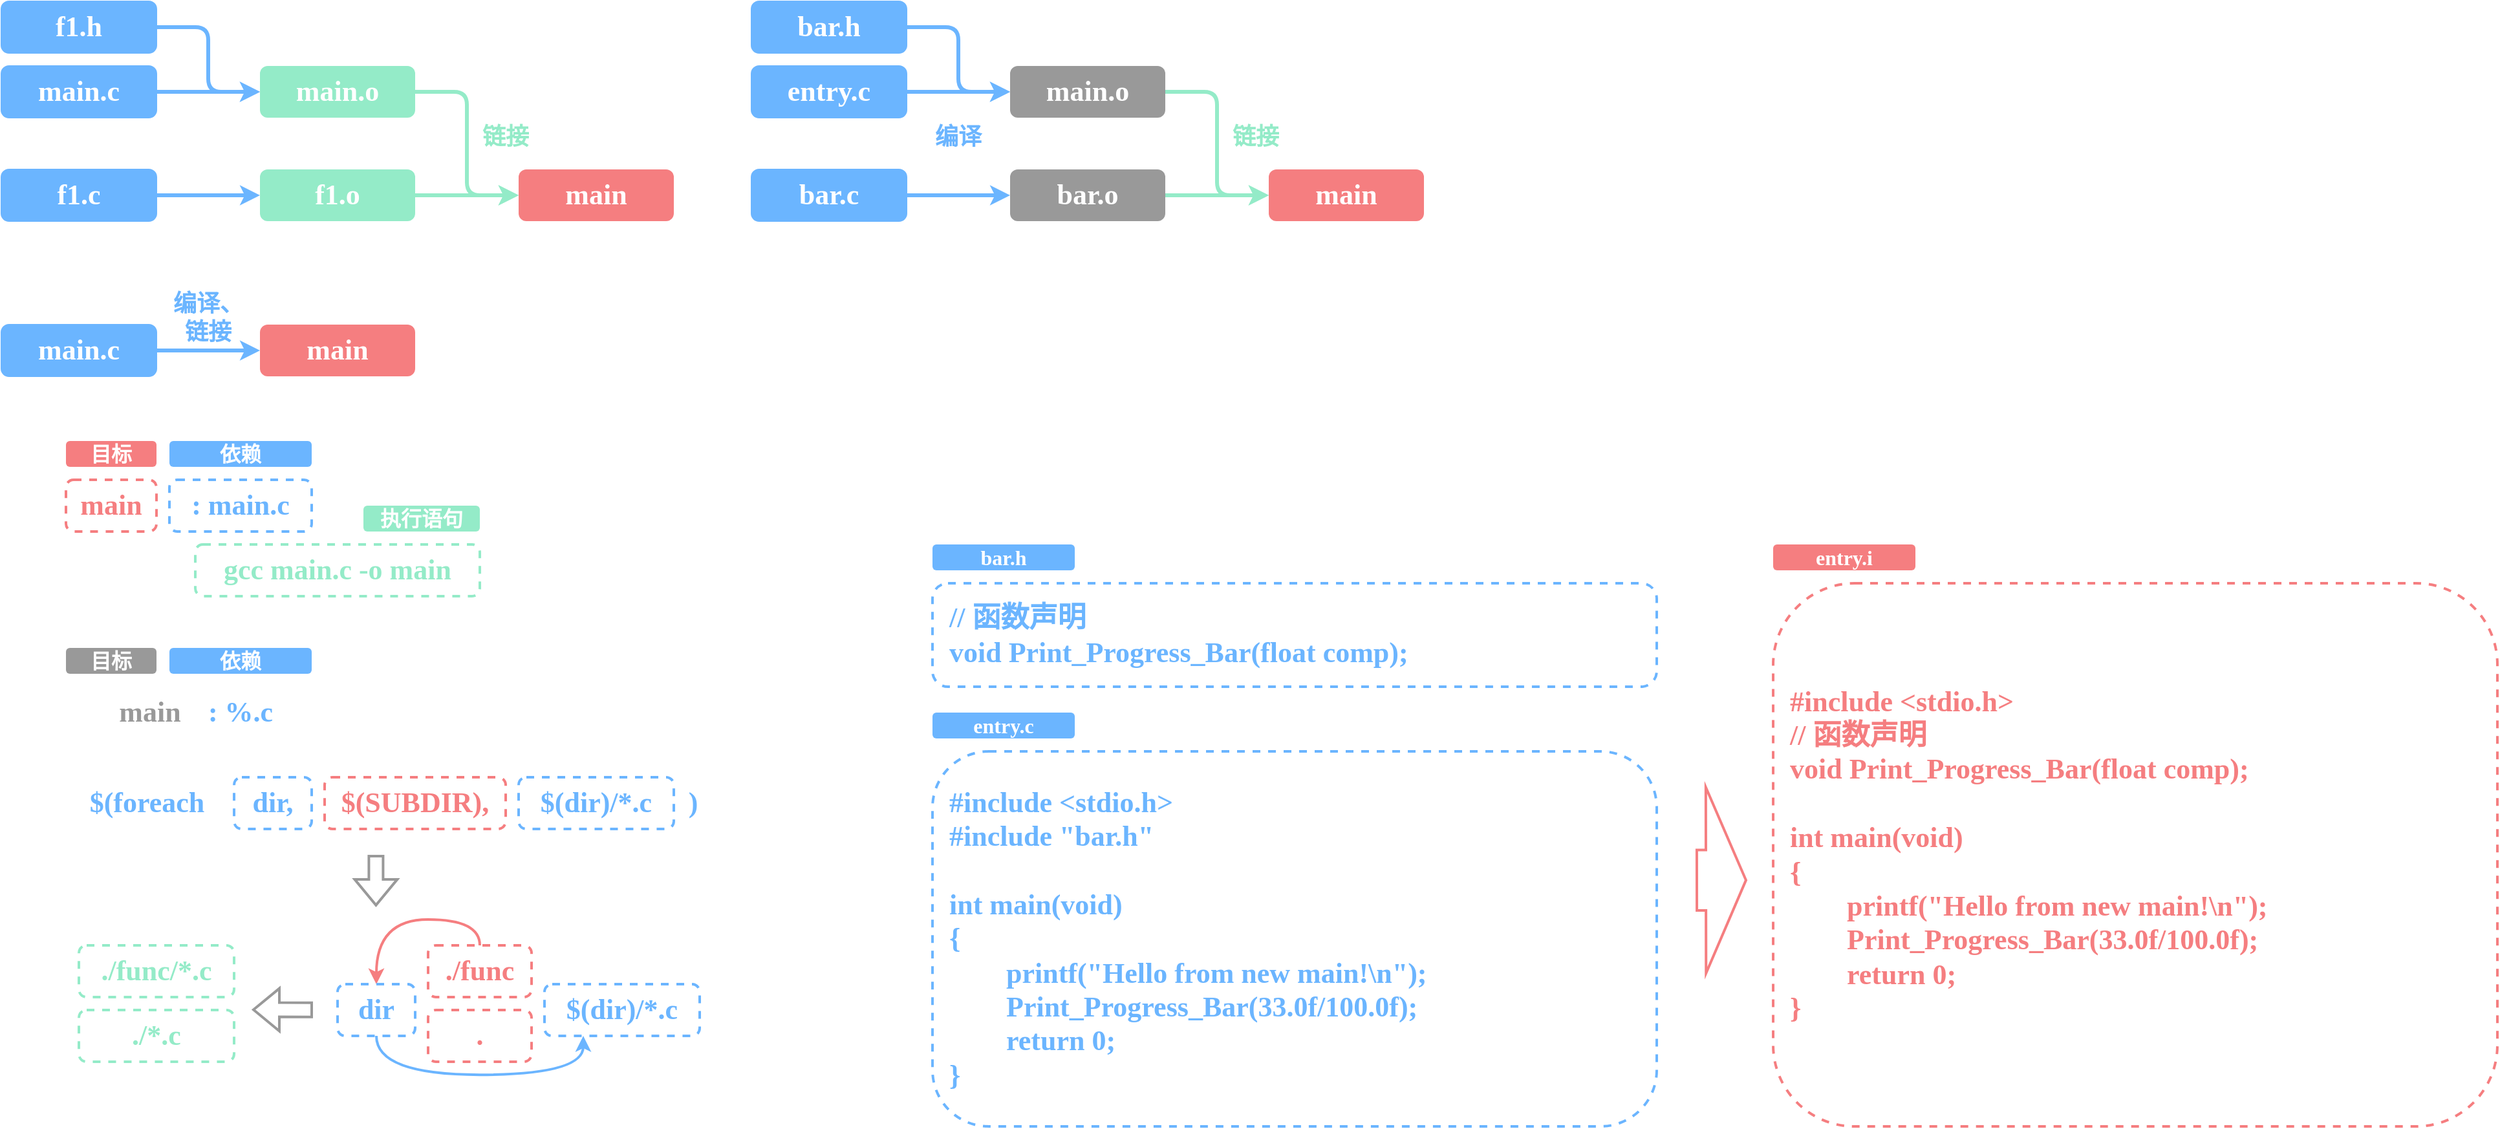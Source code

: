 <mxfile version="20.8.16" type="device"><diagram name="第 1 页" id="FBhuhilKmYYwcZSIrgZr"><mxGraphModel dx="1424" dy="826" grid="1" gridSize="10" guides="1" tooltips="1" connect="1" arrows="1" fold="1" page="1" pageScale="1" pageWidth="827" pageHeight="1169" math="0" shadow="0"><root><mxCell id="0"/><mxCell id="1" parent="0"/><mxCell id="dmTh6fYggep_ElsgC0sf-10" style="edgeStyle=orthogonalEdgeStyle;rounded=0;orthogonalLoop=1;jettySize=auto;html=1;exitX=1;exitY=0.5;exitDx=0;exitDy=0;entryX=0;entryY=0.5;entryDx=0;entryDy=0;strokeColor=#6BB5FF;strokeWidth=3;" parent="1" source="dmTh6fYggep_ElsgC0sf-2" target="dmTh6fYggep_ElsgC0sf-7" edge="1"><mxGeometry relative="1" as="geometry"/></mxCell><mxCell id="dmTh6fYggep_ElsgC0sf-2" value="main.c" style="rounded=1;whiteSpace=wrap;html=1;fillColor=#6BB5FF;strokeColor=#6BB5FF;fontStyle=1;fontFamily=Comic Sans MS;fontSize=22;fontColor=#FFFFFF;" parent="1" vertex="1"><mxGeometry x="240" y="240" width="120" height="40" as="geometry"/></mxCell><mxCell id="dmTh6fYggep_ElsgC0sf-14" style="edgeStyle=orthogonalEdgeStyle;rounded=0;orthogonalLoop=1;jettySize=auto;html=1;exitX=1;exitY=0.5;exitDx=0;exitDy=0;entryX=0;entryY=0.5;entryDx=0;entryDy=0;strokeColor=#6BB5FF;strokeWidth=3;" parent="1" source="dmTh6fYggep_ElsgC0sf-6" target="dmTh6fYggep_ElsgC0sf-13" edge="1"><mxGeometry relative="1" as="geometry"/></mxCell><mxCell id="dmTh6fYggep_ElsgC0sf-6" value="f1.c" style="rounded=1;whiteSpace=wrap;html=1;fillColor=#6BB5FF;strokeColor=#6BB5FF;fontStyle=1;fontFamily=Comic Sans MS;fontSize=22;fontColor=#FFFFFF;" parent="1" vertex="1"><mxGeometry x="240" y="320" width="120" height="40" as="geometry"/></mxCell><mxCell id="dmTh6fYggep_ElsgC0sf-17" style="edgeStyle=orthogonalEdgeStyle;rounded=1;orthogonalLoop=1;jettySize=auto;html=1;exitX=1;exitY=0.5;exitDx=0;exitDy=0;entryX=0;entryY=0.5;entryDx=0;entryDy=0;strokeColor=#94EBC8;strokeWidth=3;fontFamily=HYYouYuan;fontSize=18;fontColor=#6BB5FF;" parent="1" source="dmTh6fYggep_ElsgC0sf-7" target="dmTh6fYggep_ElsgC0sf-16" edge="1"><mxGeometry relative="1" as="geometry"/></mxCell><mxCell id="dmTh6fYggep_ElsgC0sf-7" value="main.o" style="rounded=1;whiteSpace=wrap;html=1;fillColor=#94EBC8;strokeColor=none;fontStyle=1;fontFamily=Comic Sans MS;fontSize=22;fontColor=#FFFFFF;" parent="1" vertex="1"><mxGeometry x="440" y="240" width="120" height="40" as="geometry"/></mxCell><mxCell id="dmTh6fYggep_ElsgC0sf-12" style="edgeStyle=orthogonalEdgeStyle;rounded=1;orthogonalLoop=1;jettySize=auto;html=1;exitX=1;exitY=0.5;exitDx=0;exitDy=0;entryX=0;entryY=0.5;entryDx=0;entryDy=0;strokeColor=#6BB5FF;strokeWidth=3;" parent="1" source="dmTh6fYggep_ElsgC0sf-11" target="dmTh6fYggep_ElsgC0sf-7" edge="1"><mxGeometry relative="1" as="geometry"/></mxCell><mxCell id="dmTh6fYggep_ElsgC0sf-11" value="f1.h" style="rounded=1;whiteSpace=wrap;html=1;fillColor=#6BB5FF;strokeColor=#6BB5FF;fontStyle=1;fontFamily=Comic Sans MS;fontSize=22;fontColor=#FFFFFF;" parent="1" vertex="1"><mxGeometry x="240" y="190" width="120" height="40" as="geometry"/></mxCell><mxCell id="dmTh6fYggep_ElsgC0sf-18" style="edgeStyle=orthogonalEdgeStyle;rounded=1;orthogonalLoop=1;jettySize=auto;html=1;exitX=1;exitY=0.5;exitDx=0;exitDy=0;strokeColor=#94EBC8;strokeWidth=3;fontFamily=HYYouYuan;fontSize=18;fontColor=#6BB5FF;" parent="1" source="dmTh6fYggep_ElsgC0sf-13" edge="1"><mxGeometry relative="1" as="geometry"><mxPoint x="640" y="340" as="targetPoint"/></mxGeometry></mxCell><mxCell id="dmTh6fYggep_ElsgC0sf-13" value="f1.o" style="rounded=1;whiteSpace=wrap;html=1;fillColor=#94EBC8;strokeColor=none;fontStyle=1;fontFamily=Comic Sans MS;fontSize=22;fontColor=#FFFFFF;" parent="1" vertex="1"><mxGeometry x="440" y="320" width="120" height="40" as="geometry"/></mxCell><mxCell id="dmTh6fYggep_ElsgC0sf-16" value="main" style="rounded=1;whiteSpace=wrap;html=1;fillColor=#F57E80;strokeColor=none;fontStyle=1;fontFamily=Comic Sans MS;fontSize=22;fontColor=#FFFFFF;" parent="1" vertex="1"><mxGeometry x="640" y="320" width="120" height="40" as="geometry"/></mxCell><mxCell id="dmTh6fYggep_ElsgC0sf-19" value="链接" style="text;html=1;strokeColor=none;fillColor=none;align=center;verticalAlign=middle;whiteSpace=wrap;rounded=0;fontFamily=HYYouYuan;fontSize=18;fontStyle=1;fontColor=#94EBC8;" parent="1" vertex="1"><mxGeometry x="600" y="280" width="60" height="30" as="geometry"/></mxCell><mxCell id="dmTh6fYggep_ElsgC0sf-23" style="edgeStyle=orthogonalEdgeStyle;rounded=1;orthogonalLoop=1;jettySize=auto;html=1;exitX=1;exitY=0.5;exitDx=0;exitDy=0;entryX=0;entryY=0.5;entryDx=0;entryDy=0;strokeColor=#6BB5FF;strokeWidth=3;fontFamily=HYYouYuan;fontSize=18;fontColor=#94EBC8;" parent="1" source="dmTh6fYggep_ElsgC0sf-21" target="dmTh6fYggep_ElsgC0sf-22" edge="1"><mxGeometry relative="1" as="geometry"/></mxCell><mxCell id="dmTh6fYggep_ElsgC0sf-21" value="main.c" style="rounded=1;whiteSpace=wrap;html=1;fillColor=#6BB5FF;strokeColor=#6BB5FF;fontStyle=1;fontFamily=Comic Sans MS;fontSize=22;fontColor=#FFFFFF;" parent="1" vertex="1"><mxGeometry x="240" y="440" width="120" height="40" as="geometry"/></mxCell><mxCell id="dmTh6fYggep_ElsgC0sf-22" value="main" style="rounded=1;whiteSpace=wrap;html=1;fillColor=#F57E80;strokeColor=none;fontStyle=1;fontFamily=Comic Sans MS;fontSize=22;fontColor=#FFFFFF;" parent="1" vertex="1"><mxGeometry x="440" y="440" width="120" height="40" as="geometry"/></mxCell><mxCell id="dmTh6fYggep_ElsgC0sf-24" value="编译、链接" style="text;html=1;strokeColor=none;fillColor=none;align=center;verticalAlign=middle;whiteSpace=wrap;rounded=0;fontFamily=HYYouYuan;fontSize=18;fontStyle=1;fontColor=#6BB5FF;" parent="1" vertex="1"><mxGeometry x="370" y="420" width="60" height="30" as="geometry"/></mxCell><mxCell id="dmTh6fYggep_ElsgC0sf-25" value=": main.c" style="rounded=1;whiteSpace=wrap;html=1;fillColor=none;strokeColor=#6BB5FF;fontStyle=1;fontFamily=Comic Sans MS;fontSize=22;fontColor=#6BB5FF;dashed=1;strokeWidth=2;" parent="1" vertex="1"><mxGeometry x="370" y="560" width="110" height="40" as="geometry"/></mxCell><mxCell id="dmTh6fYggep_ElsgC0sf-26" value="main" style="rounded=1;whiteSpace=wrap;html=1;fillColor=none;strokeColor=#F57E80;fontStyle=1;fontFamily=Comic Sans MS;fontSize=22;fontColor=#F57E80;dashed=1;strokeWidth=2;" parent="1" vertex="1"><mxGeometry x="290" y="560" width="70" height="40" as="geometry"/></mxCell><mxCell id="dmTh6fYggep_ElsgC0sf-28" value="gcc main.c -o main" style="rounded=1;whiteSpace=wrap;html=1;fillColor=none;strokeColor=#94EBC8;fontStyle=1;fontFamily=Comic Sans MS;fontSize=22;fontColor=#94EBC8;dashed=1;strokeWidth=2;" parent="1" vertex="1"><mxGeometry x="390" y="610" width="220" height="40" as="geometry"/></mxCell><mxCell id="dmTh6fYggep_ElsgC0sf-31" value="目标" style="text;html=1;strokeColor=none;fillColor=#F57E80;align=center;verticalAlign=middle;whiteSpace=wrap;rounded=1;fontSize=16;fontFamily=HYYouYuan;fontColor=#FFFFFF;fontStyle=1" parent="1" vertex="1"><mxGeometry x="290" y="530" width="70" height="20" as="geometry"/></mxCell><mxCell id="dmTh6fYggep_ElsgC0sf-32" value="依赖" style="text;html=1;strokeColor=none;fillColor=#6BB5FF;align=center;verticalAlign=middle;whiteSpace=wrap;rounded=1;fontSize=16;fontFamily=HYYouYuan;fontColor=#FFFFFF;fontStyle=1" parent="1" vertex="1"><mxGeometry x="370" y="530" width="110" height="20" as="geometry"/></mxCell><mxCell id="dmTh6fYggep_ElsgC0sf-33" value="执行语句" style="text;html=1;strokeColor=none;fillColor=#94EBC8;align=center;verticalAlign=middle;whiteSpace=wrap;rounded=1;fontSize=16;fontFamily=HYYouYuan;fontColor=#FFFFFF;fontStyle=1" parent="1" vertex="1"><mxGeometry x="520" y="580" width="90" height="20" as="geometry"/></mxCell><mxCell id="2RnYh8m3vNNR04iLF3ZO-1" value=": %.c" style="rounded=1;whiteSpace=wrap;html=1;fillColor=none;strokeColor=none;fontStyle=1;fontFamily=Comic Sans MS;fontSize=22;fontColor=#6BB5FF;dashed=1;strokeWidth=2;" parent="1" vertex="1"><mxGeometry x="370" y="720" width="110" height="40" as="geometry"/></mxCell><mxCell id="2RnYh8m3vNNR04iLF3ZO-2" value="main" style="rounded=1;whiteSpace=wrap;html=1;fillColor=none;strokeColor=none;fontStyle=1;fontFamily=Comic Sans MS;fontSize=22;fontColor=#999999;dashed=1;strokeWidth=2;" parent="1" vertex="1"><mxGeometry x="320" y="720" width="70" height="40" as="geometry"/></mxCell><mxCell id="2RnYh8m3vNNR04iLF3ZO-4" value="目标" style="text;html=1;strokeColor=none;fillColor=#999999;align=center;verticalAlign=middle;whiteSpace=wrap;rounded=1;fontSize=16;fontFamily=HYYouYuan;fontColor=#FFFFFF;fontStyle=1" parent="1" vertex="1"><mxGeometry x="290" y="690" width="70" height="20" as="geometry"/></mxCell><mxCell id="2RnYh8m3vNNR04iLF3ZO-5" value="依赖" style="text;html=1;strokeColor=none;fillColor=#6BB5FF;align=center;verticalAlign=middle;whiteSpace=wrap;rounded=1;fontSize=16;fontFamily=HYYouYuan;fontColor=#FFFFFF;fontStyle=1" parent="1" vertex="1"><mxGeometry x="370" y="690" width="110" height="20" as="geometry"/></mxCell><mxCell id="5TOgeOr0YjmLFH-npsvK-1" value="&amp;nbsp;$(foreach" style="rounded=1;whiteSpace=wrap;html=1;fillColor=none;strokeColor=none;fontStyle=1;fontFamily=Comic Sans MS;fontSize=22;fontColor=#6BB5FF;dashed=1;strokeWidth=2;align=center;" parent="1" vertex="1"><mxGeometry x="290" y="790" width="120" height="40" as="geometry"/></mxCell><mxCell id="5TOgeOr0YjmLFH-npsvK-3" value="dir," style="rounded=1;whiteSpace=wrap;html=1;fillColor=none;strokeColor=#6BB5FF;fontStyle=1;fontFamily=Comic Sans MS;fontSize=22;fontColor=#6BB5FF;dashed=1;strokeWidth=2;" parent="1" vertex="1"><mxGeometry x="420" y="790" width="60" height="40" as="geometry"/></mxCell><mxCell id="5TOgeOr0YjmLFH-npsvK-4" value="$(SUBDIR)," style="rounded=1;whiteSpace=wrap;html=1;fillColor=none;strokeColor=#F57E80;fontStyle=1;fontFamily=Comic Sans MS;fontSize=22;fontColor=#F57E80;dashed=1;strokeWidth=2;" parent="1" vertex="1"><mxGeometry x="490" y="790" width="140" height="40" as="geometry"/></mxCell><mxCell id="5TOgeOr0YjmLFH-npsvK-5" value="$(dir)/*.c" style="rounded=1;whiteSpace=wrap;html=1;fillColor=none;strokeColor=#6BB5FF;fontStyle=1;fontFamily=Comic Sans MS;fontSize=22;fontColor=#6BB5FF;dashed=1;strokeWidth=2;" parent="1" vertex="1"><mxGeometry x="640" y="790" width="120" height="40" as="geometry"/></mxCell><mxCell id="5TOgeOr0YjmLFH-npsvK-6" value=")" style="rounded=1;whiteSpace=wrap;html=1;fillColor=none;strokeColor=none;fontStyle=1;fontFamily=Comic Sans MS;fontSize=22;fontColor=#6BB5FF;dashed=1;strokeWidth=2;align=center;" parent="1" vertex="1"><mxGeometry x="760" y="790" width="30" height="40" as="geometry"/></mxCell><mxCell id="5TOgeOr0YjmLFH-npsvK-9" style="edgeStyle=orthogonalEdgeStyle;rounded=0;orthogonalLoop=1;jettySize=auto;html=1;exitX=0.5;exitY=0;exitDx=0;exitDy=0;entryX=0.5;entryY=0;entryDx=0;entryDy=0;curved=1;strokeWidth=2;strokeColor=#F57E80;" parent="1" source="5TOgeOr0YjmLFH-npsvK-7" target="5TOgeOr0YjmLFH-npsvK-8" edge="1"><mxGeometry relative="1" as="geometry"/></mxCell><mxCell id="5TOgeOr0YjmLFH-npsvK-7" value="./func" style="rounded=1;whiteSpace=wrap;html=1;fillColor=none;strokeColor=#F57E80;fontStyle=1;fontFamily=Comic Sans MS;fontSize=22;fontColor=#F57E80;dashed=1;strokeWidth=2;" parent="1" vertex="1"><mxGeometry x="570" y="920.0" width="80" height="40" as="geometry"/></mxCell><mxCell id="5TOgeOr0YjmLFH-npsvK-11" style="edgeStyle=orthogonalEdgeStyle;curved=1;rounded=0;orthogonalLoop=1;jettySize=auto;html=1;exitX=0.5;exitY=1;exitDx=0;exitDy=0;entryX=0.25;entryY=1;entryDx=0;entryDy=0;strokeColor=#6BB5FF;strokeWidth=2;" parent="1" source="5TOgeOr0YjmLFH-npsvK-8" target="5TOgeOr0YjmLFH-npsvK-10" edge="1"><mxGeometry relative="1" as="geometry"><Array as="points"><mxPoint x="530" y="1020.09"/><mxPoint x="690" y="1020.09"/></Array></mxGeometry></mxCell><mxCell id="5TOgeOr0YjmLFH-npsvK-8" value="dir" style="rounded=1;whiteSpace=wrap;html=1;fillColor=none;strokeColor=#6BB5FF;fontStyle=1;fontFamily=Comic Sans MS;fontSize=22;fontColor=#6BB5FF;dashed=1;strokeWidth=2;" parent="1" vertex="1"><mxGeometry x="500" y="950.06" width="60" height="40" as="geometry"/></mxCell><mxCell id="5TOgeOr0YjmLFH-npsvK-10" value="$(dir)/*.c" style="rounded=1;whiteSpace=wrap;html=1;fillColor=none;strokeColor=#6BB5FF;fontStyle=1;fontFamily=Comic Sans MS;fontSize=22;fontColor=#6BB5FF;dashed=1;strokeWidth=2;" parent="1" vertex="1"><mxGeometry x="660" y="950.06" width="120" height="40" as="geometry"/></mxCell><mxCell id="5TOgeOr0YjmLFH-npsvK-28" value="" style="shape=flexArrow;endArrow=classic;html=1;rounded=0;strokeColor=#999999;strokeWidth=2;" parent="1" edge="1"><mxGeometry width="50" height="50" relative="1" as="geometry"><mxPoint x="481" y="969.83" as="sourcePoint"/><mxPoint x="434" y="969.77" as="targetPoint"/></mxGeometry></mxCell><mxCell id="5TOgeOr0YjmLFH-npsvK-32" value="./func/*.c" style="rounded=1;whiteSpace=wrap;html=1;fillColor=none;strokeColor=#94EBC8;fontStyle=1;fontFamily=Comic Sans MS;fontSize=22;fontColor=#94EBC8;dashed=1;strokeWidth=2;" parent="1" vertex="1"><mxGeometry x="300" y="920.0" width="120" height="40" as="geometry"/></mxCell><mxCell id="5TOgeOr0YjmLFH-npsvK-33" value="." style="rounded=1;whiteSpace=wrap;html=1;fillColor=none;strokeColor=#F57E80;fontStyle=1;fontFamily=Comic Sans MS;fontSize=22;fontColor=#F57E80;dashed=1;strokeWidth=2;" parent="1" vertex="1"><mxGeometry x="570" y="970.0" width="80" height="40" as="geometry"/></mxCell><mxCell id="5TOgeOr0YjmLFH-npsvK-34" value="./*.c" style="rounded=1;whiteSpace=wrap;html=1;fillColor=none;strokeColor=#94EBC8;fontStyle=1;fontFamily=Comic Sans MS;fontSize=22;fontColor=#94EBC8;dashed=1;strokeWidth=2;" parent="1" vertex="1"><mxGeometry x="300" y="970.0" width="120" height="40" as="geometry"/></mxCell><mxCell id="5TOgeOr0YjmLFH-npsvK-35" value="" style="shape=flexArrow;endArrow=classic;html=1;rounded=0;strokeColor=#999999;strokeWidth=2;" parent="1" edge="1"><mxGeometry width="50" height="50" relative="1" as="geometry"><mxPoint x="529.71" y="850" as="sourcePoint"/><mxPoint x="529.71" y="889.94" as="targetPoint"/></mxGeometry></mxCell><mxCell id="TkIjqa0i_HGDWWnGM9GY-1" value="&amp;nbsp; // 函数声明&lt;br&gt;&amp;nbsp; void Print_Progress_Bar(float comp);" style="rounded=1;whiteSpace=wrap;html=1;fillColor=none;strokeColor=#6BB5FF;fontStyle=1;fontFamily=Comic Sans MS;fontSize=22;fontColor=#6BB5FF;dashed=1;strokeWidth=2;align=left;" vertex="1" parent="1"><mxGeometry x="960" y="640" width="560" height="80" as="geometry"/></mxCell><mxCell id="TkIjqa0i_HGDWWnGM9GY-5" value="bar.h" style="text;html=1;strokeColor=none;fillColor=#6BB5FF;align=center;verticalAlign=middle;whiteSpace=wrap;rounded=1;fontSize=16;fontFamily=HYYouYuan;fontColor=#FFFFFF;fontStyle=1" vertex="1" parent="1"><mxGeometry x="960" y="610" width="110" height="20" as="geometry"/></mxCell><mxCell id="TkIjqa0i_HGDWWnGM9GY-6" value="&lt;div&gt;&amp;nbsp; #include &amp;lt;stdio.h&amp;gt;&lt;/div&gt;&lt;div&gt;&amp;nbsp; #include &quot;bar.h&quot;&lt;/div&gt;&lt;div&gt;&amp;nbsp;&amp;nbsp;&lt;/div&gt;&lt;div&gt;&amp;nbsp; int main(void)&lt;/div&gt;&lt;div&gt;&amp;nbsp; {&lt;/div&gt;&lt;div&gt;&amp;nbsp; &amp;nbsp; &amp;nbsp; &amp;nbsp; &amp;nbsp; printf(&quot;Hello from new main!\n&quot;);&lt;/div&gt;&lt;div&gt;&amp;nbsp; &amp;nbsp; &amp;nbsp; &amp;nbsp; &amp;nbsp; Print_Progress_Bar(33.0f/100.0f);&lt;/div&gt;&lt;div&gt;&amp;nbsp; &amp;nbsp; &amp;nbsp; &amp;nbsp; &amp;nbsp; return 0;&lt;/div&gt;&lt;div&gt;&amp;nbsp; }&lt;/div&gt;" style="rounded=1;whiteSpace=wrap;html=1;fillColor=none;strokeColor=#6BB5FF;fontStyle=1;fontFamily=Comic Sans MS;fontSize=22;fontColor=#6BB5FF;dashed=1;strokeWidth=2;align=left;" vertex="1" parent="1"><mxGeometry x="960" y="770" width="560" height="290" as="geometry"/></mxCell><mxCell id="TkIjqa0i_HGDWWnGM9GY-7" value="entry.c" style="text;html=1;strokeColor=none;fillColor=#6BB5FF;align=center;verticalAlign=middle;whiteSpace=wrap;rounded=1;fontSize=16;fontFamily=HYYouYuan;fontColor=#FFFFFF;fontStyle=1" vertex="1" parent="1"><mxGeometry x="960" y="740" width="110" height="20" as="geometry"/></mxCell><mxCell id="TkIjqa0i_HGDWWnGM9GY-8" value="" style="shape=flexArrow;endArrow=classic;html=1;rounded=0;strokeColor=#F57E80;strokeWidth=2;endWidth=94.861;endSize=9.658;width=45.833;" edge="1" parent="1"><mxGeometry width="50" height="50" relative="1" as="geometry"><mxPoint x="1550" y="869.64" as="sourcePoint"/><mxPoint x="1590" y="869.58" as="targetPoint"/></mxGeometry></mxCell><mxCell id="TkIjqa0i_HGDWWnGM9GY-9" value="&lt;div&gt;&amp;nbsp; #include &amp;lt;stdio.h&amp;gt;&lt;/div&gt;&lt;div&gt;&lt;font color=&quot;#f57e80&quot;&gt;&amp;nbsp;&lt;/font&gt; // 函数声明&lt;/div&gt;&lt;div&gt;&amp;nbsp; void Print_Progress_Bar(float comp);&lt;/div&gt;&lt;div&gt;&amp;nbsp;&amp;nbsp;&lt;/div&gt;&lt;div&gt;&amp;nbsp; int main(void)&lt;/div&gt;&lt;div&gt;&amp;nbsp; {&lt;/div&gt;&lt;div&gt;&amp;nbsp; &amp;nbsp; &amp;nbsp; &amp;nbsp; &amp;nbsp; printf(&quot;Hello from new main!\n&quot;);&lt;/div&gt;&lt;div&gt;&amp;nbsp; &amp;nbsp; &amp;nbsp; &amp;nbsp; &amp;nbsp; Print_Progress_Bar(33.0f/100.0f);&lt;/div&gt;&lt;div&gt;&amp;nbsp; &amp;nbsp; &amp;nbsp; &amp;nbsp; &amp;nbsp; return 0;&lt;/div&gt;&lt;div&gt;&amp;nbsp; }&lt;/div&gt;" style="rounded=1;whiteSpace=wrap;html=1;fillColor=none;strokeColor=#F57E80;fontStyle=1;fontFamily=Comic Sans MS;fontSize=22;fontColor=#F57E80;dashed=1;strokeWidth=2;align=left;" vertex="1" parent="1"><mxGeometry x="1610" y="640" width="560" height="420" as="geometry"/></mxCell><mxCell id="TkIjqa0i_HGDWWnGM9GY-10" value="entry.i" style="text;html=1;strokeColor=none;fillColor=#F57E80;align=center;verticalAlign=middle;whiteSpace=wrap;rounded=1;fontSize=16;fontFamily=HYYouYuan;fontColor=#FFFFFF;fontStyle=1" vertex="1" parent="1"><mxGeometry x="1610" y="610" width="110" height="20" as="geometry"/></mxCell><mxCell id="TkIjqa0i_HGDWWnGM9GY-13" style="edgeStyle=orthogonalEdgeStyle;rounded=0;orthogonalLoop=1;jettySize=auto;html=1;exitX=1;exitY=0.5;exitDx=0;exitDy=0;entryX=0;entryY=0.5;entryDx=0;entryDy=0;strokeColor=#6BB5FF;strokeWidth=3;" edge="1" parent="1" source="TkIjqa0i_HGDWWnGM9GY-14" target="TkIjqa0i_HGDWWnGM9GY-18"><mxGeometry relative="1" as="geometry"/></mxCell><mxCell id="TkIjqa0i_HGDWWnGM9GY-14" value="entry.c" style="rounded=1;whiteSpace=wrap;html=1;fillColor=#6BB5FF;strokeColor=#6BB5FF;fontStyle=1;fontFamily=Comic Sans MS;fontSize=22;fontColor=#FFFFFF;" vertex="1" parent="1"><mxGeometry x="820" y="240" width="120" height="40" as="geometry"/></mxCell><mxCell id="TkIjqa0i_HGDWWnGM9GY-15" style="edgeStyle=orthogonalEdgeStyle;rounded=0;orthogonalLoop=1;jettySize=auto;html=1;exitX=1;exitY=0.5;exitDx=0;exitDy=0;entryX=0;entryY=0.5;entryDx=0;entryDy=0;strokeColor=#6BB5FF;strokeWidth=3;" edge="1" parent="1" source="TkIjqa0i_HGDWWnGM9GY-16" target="TkIjqa0i_HGDWWnGM9GY-22"><mxGeometry relative="1" as="geometry"/></mxCell><mxCell id="TkIjqa0i_HGDWWnGM9GY-16" value="bar.c" style="rounded=1;whiteSpace=wrap;html=1;fillColor=#6BB5FF;strokeColor=#6BB5FF;fontStyle=1;fontFamily=Comic Sans MS;fontSize=22;fontColor=#FFFFFF;" vertex="1" parent="1"><mxGeometry x="820" y="320" width="120" height="40" as="geometry"/></mxCell><mxCell id="TkIjqa0i_HGDWWnGM9GY-17" style="edgeStyle=orthogonalEdgeStyle;rounded=1;orthogonalLoop=1;jettySize=auto;html=1;exitX=1;exitY=0.5;exitDx=0;exitDy=0;entryX=0;entryY=0.5;entryDx=0;entryDy=0;strokeColor=#94EBC8;strokeWidth=3;fontFamily=HYYouYuan;fontSize=18;fontColor=#6BB5FF;" edge="1" parent="1" source="TkIjqa0i_HGDWWnGM9GY-18" target="TkIjqa0i_HGDWWnGM9GY-23"><mxGeometry relative="1" as="geometry"/></mxCell><mxCell id="TkIjqa0i_HGDWWnGM9GY-18" value="main.o" style="rounded=1;whiteSpace=wrap;html=1;fillColor=#999999;strokeColor=none;fontStyle=1;fontFamily=Comic Sans MS;fontSize=22;fontColor=#FFFFFF;" vertex="1" parent="1"><mxGeometry x="1020" y="240" width="120" height="40" as="geometry"/></mxCell><mxCell id="TkIjqa0i_HGDWWnGM9GY-19" style="edgeStyle=orthogonalEdgeStyle;rounded=1;orthogonalLoop=1;jettySize=auto;html=1;exitX=1;exitY=0.5;exitDx=0;exitDy=0;entryX=0;entryY=0.5;entryDx=0;entryDy=0;strokeColor=#6BB5FF;strokeWidth=3;" edge="1" parent="1" source="TkIjqa0i_HGDWWnGM9GY-20" target="TkIjqa0i_HGDWWnGM9GY-18"><mxGeometry relative="1" as="geometry"/></mxCell><mxCell id="TkIjqa0i_HGDWWnGM9GY-20" value="bar.h" style="rounded=1;whiteSpace=wrap;html=1;fillColor=#6BB5FF;strokeColor=#6BB5FF;fontStyle=1;fontFamily=Comic Sans MS;fontSize=22;fontColor=#FFFFFF;" vertex="1" parent="1"><mxGeometry x="820" y="190" width="120" height="40" as="geometry"/></mxCell><mxCell id="TkIjqa0i_HGDWWnGM9GY-21" style="edgeStyle=orthogonalEdgeStyle;rounded=1;orthogonalLoop=1;jettySize=auto;html=1;exitX=1;exitY=0.5;exitDx=0;exitDy=0;strokeColor=#94EBC8;strokeWidth=3;fontFamily=HYYouYuan;fontSize=18;fontColor=#6BB5FF;" edge="1" parent="1" source="TkIjqa0i_HGDWWnGM9GY-22"><mxGeometry relative="1" as="geometry"><mxPoint x="1220" y="340" as="targetPoint"/></mxGeometry></mxCell><mxCell id="TkIjqa0i_HGDWWnGM9GY-22" value="bar.o" style="rounded=1;whiteSpace=wrap;html=1;fillColor=#999999;strokeColor=none;fontStyle=1;fontFamily=Comic Sans MS;fontSize=22;fontColor=#FFFFFF;" vertex="1" parent="1"><mxGeometry x="1020" y="320" width="120" height="40" as="geometry"/></mxCell><mxCell id="TkIjqa0i_HGDWWnGM9GY-23" value="main" style="rounded=1;whiteSpace=wrap;html=1;fillColor=#F57E80;strokeColor=none;fontStyle=1;fontFamily=Comic Sans MS;fontSize=22;fontColor=#FFFFFF;" vertex="1" parent="1"><mxGeometry x="1220" y="320" width="120" height="40" as="geometry"/></mxCell><mxCell id="TkIjqa0i_HGDWWnGM9GY-24" value="链接" style="text;html=1;strokeColor=none;fillColor=none;align=center;verticalAlign=middle;whiteSpace=wrap;rounded=0;fontFamily=HYYouYuan;fontSize=18;fontStyle=1;fontColor=#94EBC8;" vertex="1" parent="1"><mxGeometry x="1180" y="280" width="60" height="30" as="geometry"/></mxCell><mxCell id="TkIjqa0i_HGDWWnGM9GY-25" value="编译" style="text;html=1;strokeColor=none;fillColor=none;align=center;verticalAlign=middle;whiteSpace=wrap;rounded=0;fontFamily=HYYouYuan;fontSize=18;fontStyle=1;fontColor=#6BB5FF;" vertex="1" parent="1"><mxGeometry x="950" y="280" width="60" height="30" as="geometry"/></mxCell></root></mxGraphModel></diagram></mxfile>